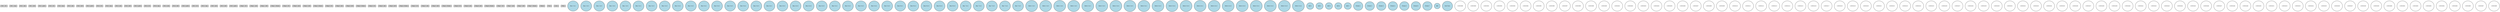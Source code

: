 digraph {
	node [fontsize=9 height=0.2 shape=circle width=0.2]
	"Pet 1, ID" [fillcolor=lightgray shape=box style=filled]
	"Pet 1, exp" [fillcolor=lightgray shape=box style=filled]
	"Pet 1, atk" [fillcolor=lightgray shape=box style=filled]
	"Pet 1, def" [fillcolor=lightgray shape=box style=filled]
	"Pet 1, perk" [fillcolor=lightgray shape=box style=filled]
	"Pet 2, ID" [fillcolor=lightgray shape=box style=filled]
	"Pet 2, exp" [fillcolor=lightgray shape=box style=filled]
	"Pet 2, atk" [fillcolor=lightgray shape=box style=filled]
	"Pet 2, def" [fillcolor=lightgray shape=box style=filled]
	"Pet 2, perk" [fillcolor=lightgray shape=box style=filled]
	"Pet 3, ID" [fillcolor=lightgray shape=box style=filled]
	"Pet 3, exp" [fillcolor=lightgray shape=box style=filled]
	"Pet 3, atk" [fillcolor=lightgray shape=box style=filled]
	"Pet 3, def" [fillcolor=lightgray shape=box style=filled]
	"Pet 3, perk" [fillcolor=lightgray shape=box style=filled]
	"Pet 4, ID" [fillcolor=lightgray shape=box style=filled]
	"Pet 4, exp" [fillcolor=lightgray shape=box style=filled]
	"Pet 4, atk" [fillcolor=lightgray shape=box style=filled]
	"Pet 4, def" [fillcolor=lightgray shape=box style=filled]
	"Pet 4, perk" [fillcolor=lightgray shape=box style=filled]
	"Pet 5, ID" [fillcolor=lightgray shape=box style=filled]
	"Pet 5, exp" [fillcolor=lightgray shape=box style=filled]
	"Pet 5, atk" [fillcolor=lightgray shape=box style=filled]
	"Pet 5, def" [fillcolor=lightgray shape=box style=filled]
	"Pet 5, perk" [fillcolor=lightgray shape=box style=filled]
	"Shop 1, ID" [fillcolor=lightgray shape=box style=filled]
	"Shop 1, atk" [fillcolor=lightgray shape=box style=filled]
	"Shop 1, def" [fillcolor=lightgray shape=box style=filled]
	"Shop 1, frozen" [fillcolor=lightgray shape=box style=filled]
	"Shop 2, ID" [fillcolor=lightgray shape=box style=filled]
	"Shop 2, atk" [fillcolor=lightgray shape=box style=filled]
	"Shop 2, def" [fillcolor=lightgray shape=box style=filled]
	"Shop 2, frozen" [fillcolor=lightgray shape=box style=filled]
	"Shop 3, ID" [fillcolor=lightgray shape=box style=filled]
	"Shop 3, atk" [fillcolor=lightgray shape=box style=filled]
	"Shop 3, def" [fillcolor=lightgray shape=box style=filled]
	"Shop 3, frozen" [fillcolor=lightgray shape=box style=filled]
	"Shop 4, ID" [fillcolor=lightgray shape=box style=filled]
	"Shop 4, atk" [fillcolor=lightgray shape=box style=filled]
	"Shop 4, def" [fillcolor=lightgray shape=box style=filled]
	"Shop 4, frozen" [fillcolor=lightgray shape=box style=filled]
	"Shop 5, ID" [fillcolor=lightgray shape=box style=filled]
	"Shop 5, atk" [fillcolor=lightgray shape=box style=filled]
	"Shop 5, def" [fillcolor=lightgray shape=box style=filled]
	"Shop 5, frozen" [fillcolor=lightgray shape=box style=filled]
	"Shop 6, ID" [fillcolor=lightgray shape=box style=filled]
	"Shop 6, atk" [fillcolor=lightgray shape=box style=filled]
	"Shop 6, def" [fillcolor=lightgray shape=box style=filled]
	"Shop 6, frozen" [fillcolor=lightgray shape=box style=filled]
	"Shop 7, ID" [fillcolor=lightgray shape=box style=filled]
	"Shop 7, atk" [fillcolor=lightgray shape=box style=filled]
	"Shop 7, def" [fillcolor=lightgray shape=box style=filled]
	"Shop 7, frozen" [fillcolor=lightgray shape=box style=filled]
	Money [fillcolor=lightgray shape=box style=filled]
	Turn [fillcolor=lightgray shape=box style=filled]
	Lives [fillcolor=lightgray shape=box style=filled]
	Wins [fillcolor=lightgray shape=box style=filled]
	"Buy 1 to 1" [fillcolor=lightblue style=filled]
	"Buy 1 to 2" [fillcolor=lightblue style=filled]
	"Buy 1 to 3" [fillcolor=lightblue style=filled]
	"Buy 1 to 4" [fillcolor=lightblue style=filled]
	"Buy 1 to 5" [fillcolor=lightblue style=filled]
	"Buy 2 to 1" [fillcolor=lightblue style=filled]
	"Buy 2 to 2" [fillcolor=lightblue style=filled]
	"Buy 2 to 3" [fillcolor=lightblue style=filled]
	"Buy 2 to 4" [fillcolor=lightblue style=filled]
	"Buy 2 to 5" [fillcolor=lightblue style=filled]
	"Buy 3 to 1" [fillcolor=lightblue style=filled]
	"Buy 3 to 2" [fillcolor=lightblue style=filled]
	"Buy 3 to 3" [fillcolor=lightblue style=filled]
	"Buy 3 to 4" [fillcolor=lightblue style=filled]
	"Buy 3 to 5" [fillcolor=lightblue style=filled]
	"Buy 4 to 1" [fillcolor=lightblue style=filled]
	"Buy 4 to 2" [fillcolor=lightblue style=filled]
	"Buy 4 to 3" [fillcolor=lightblue style=filled]
	"Buy 4 to 4" [fillcolor=lightblue style=filled]
	"Buy 4 to 5" [fillcolor=lightblue style=filled]
	"Buy 5 to 1" [fillcolor=lightblue style=filled]
	"Buy 5 to 2" [fillcolor=lightblue style=filled]
	"Buy 5 to 3" [fillcolor=lightblue style=filled]
	"Buy 5 to 4" [fillcolor=lightblue style=filled]
	"Buy 5 to 5" [fillcolor=lightblue style=filled]
	"Buy 6 to 1" [fillcolor=lightblue style=filled]
	"Buy 6 to 2" [fillcolor=lightblue style=filled]
	"Buy 6 to 3" [fillcolor=lightblue style=filled]
	"Buy 6 to 4" [fillcolor=lightblue style=filled]
	"Buy 6 to 5" [fillcolor=lightblue style=filled]
	"Buy 7 to 1" [fillcolor=lightblue style=filled]
	"Buy 7 to 2" [fillcolor=lightblue style=filled]
	"Buy 7 to 3" [fillcolor=lightblue style=filled]
	"Buy 7 to 4" [fillcolor=lightblue style=filled]
	"Buy 7 to 5" [fillcolor=lightblue style=filled]
	"Move 1 to 2" [fillcolor=lightblue style=filled]
	"Move 1 to 3" [fillcolor=lightblue style=filled]
	"Move 1 to 4" [fillcolor=lightblue style=filled]
	"Move 1 to 5" [fillcolor=lightblue style=filled]
	"Move 2 to 1" [fillcolor=lightblue style=filled]
	"Move 2 to 3" [fillcolor=lightblue style=filled]
	"Move 2 to 4" [fillcolor=lightblue style=filled]
	"Move 2 to 5" [fillcolor=lightblue style=filled]
	"Move 3 to 1" [fillcolor=lightblue style=filled]
	"Move 3 to 2" [fillcolor=lightblue style=filled]
	"Move 3 to 4" [fillcolor=lightblue style=filled]
	"Move 3 to 5" [fillcolor=lightblue style=filled]
	"Move 4 to 1" [fillcolor=lightblue style=filled]
	"Move 4 to 2" [fillcolor=lightblue style=filled]
	"Move 4 to 3" [fillcolor=lightblue style=filled]
	"Move 4 to 5" [fillcolor=lightblue style=filled]
	"Move 5 to 1" [fillcolor=lightblue style=filled]
	"Move 5 to 2" [fillcolor=lightblue style=filled]
	"Move 5 to 3" [fillcolor=lightblue style=filled]
	"Move 5 to 4" [fillcolor=lightblue style=filled]
	"Sell 1" [fillcolor=lightblue style=filled]
	"Sell 2" [fillcolor=lightblue style=filled]
	"Sell 3" [fillcolor=lightblue style=filled]
	"Sell 4" [fillcolor=lightblue style=filled]
	"Sell 5" [fillcolor=lightblue style=filled]
	"Freeze 1" [fillcolor=lightblue style=filled]
	"Freeze 2" [fillcolor=lightblue style=filled]
	"Freeze 3" [fillcolor=lightblue style=filled]
	"Freeze 4" [fillcolor=lightblue style=filled]
	"Freeze 5" [fillcolor=lightblue style=filled]
	"Freeze 6" [fillcolor=lightblue style=filled]
	"Freeze 7" [fillcolor=lightblue style=filled]
	Roll [fillcolor=lightblue style=filled]
	"End Turn" [fillcolor=lightblue style=filled]
	12850389 [fillcolor=white style=filled]
	12850390 [fillcolor=white style=filled]
	12850391 [fillcolor=white style=filled]
	12850392 [fillcolor=white style=filled]
	12850393 [fillcolor=white style=filled]
	12850394 [fillcolor=white style=filled]
	12850395 [fillcolor=white style=filled]
	12850396 [fillcolor=white style=filled]
	12850397 [fillcolor=white style=filled]
	12850398 [fillcolor=white style=filled]
	12850399 [fillcolor=white style=filled]
	12850400 [fillcolor=white style=filled]
	12850401 [fillcolor=white style=filled]
	12850402 [fillcolor=white style=filled]
	12850403 [fillcolor=white style=filled]
	12850404 [fillcolor=white style=filled]
	12850405 [fillcolor=white style=filled]
	12850406 [fillcolor=white style=filled]
	12850407 [fillcolor=white style=filled]
	12850408 [fillcolor=white style=filled]
	12850409 [fillcolor=white style=filled]
	12850410 [fillcolor=white style=filled]
	12850411 [fillcolor=white style=filled]
	12850412 [fillcolor=white style=filled]
	12850413 [fillcolor=white style=filled]
	12850414 [fillcolor=white style=filled]
	12850415 [fillcolor=white style=filled]
	12850416 [fillcolor=white style=filled]
	12850417 [fillcolor=white style=filled]
	12850418 [fillcolor=white style=filled]
	12850419 [fillcolor=white style=filled]
	12850420 [fillcolor=white style=filled]
	12850421 [fillcolor=white style=filled]
	12850422 [fillcolor=white style=filled]
	12850423 [fillcolor=white style=filled]
	12850424 [fillcolor=white style=filled]
	12850425 [fillcolor=white style=filled]
	12850426 [fillcolor=white style=filled]
	12850427 [fillcolor=white style=filled]
	12850428 [fillcolor=white style=filled]
	12850429 [fillcolor=white style=filled]
	12850430 [fillcolor=white style=filled]
	12850431 [fillcolor=white style=filled]
	12850432 [fillcolor=white style=filled]
	12850433 [fillcolor=white style=filled]
	12850434 [fillcolor=white style=filled]
	12850435 [fillcolor=white style=filled]
	12850436 [fillcolor=white style=filled]
	12850437 [fillcolor=white style=filled]
	12850438 [fillcolor=white style=filled]
	12850439 [fillcolor=white style=filled]
	12850440 [fillcolor=white style=filled]
	12850441 [fillcolor=white style=filled]
	12850442 [fillcolor=white style=filled]
	12850443 [fillcolor=white style=filled]
	12850444 [fillcolor=white style=filled]
	12850445 [fillcolor=white style=filled]
	12850446 [fillcolor=white style=filled]
	12850447 [fillcolor=white style=filled]
	12850448 [fillcolor=white style=filled]
	12850449 [fillcolor=white style=filled]
	12850450 [fillcolor=white style=filled]
	12850451 [fillcolor=white style=filled]
	12850452 [fillcolor=white style=filled]
	12850453 [fillcolor=white style=filled]
	12850454 [fillcolor=white style=filled]
	12850455 [fillcolor=white style=filled]
	12850456 [fillcolor=white style=filled]
	12850457 [fillcolor=white style=filled]
	12850458 [fillcolor=white style=filled]
	12850459 [fillcolor=white style=filled]
	12850460 [fillcolor=white style=filled]
	12850461 [fillcolor=white style=filled]
	12850462 [fillcolor=white style=filled]
	12850463 [fillcolor=white style=filled]
	12850464 [fillcolor=white style=filled]
	12850465 [fillcolor=white style=filled]
	12850466 [fillcolor=white style=filled]
	12850467 [fillcolor=white style=filled]
	12850468 [fillcolor=white style=filled]
}
